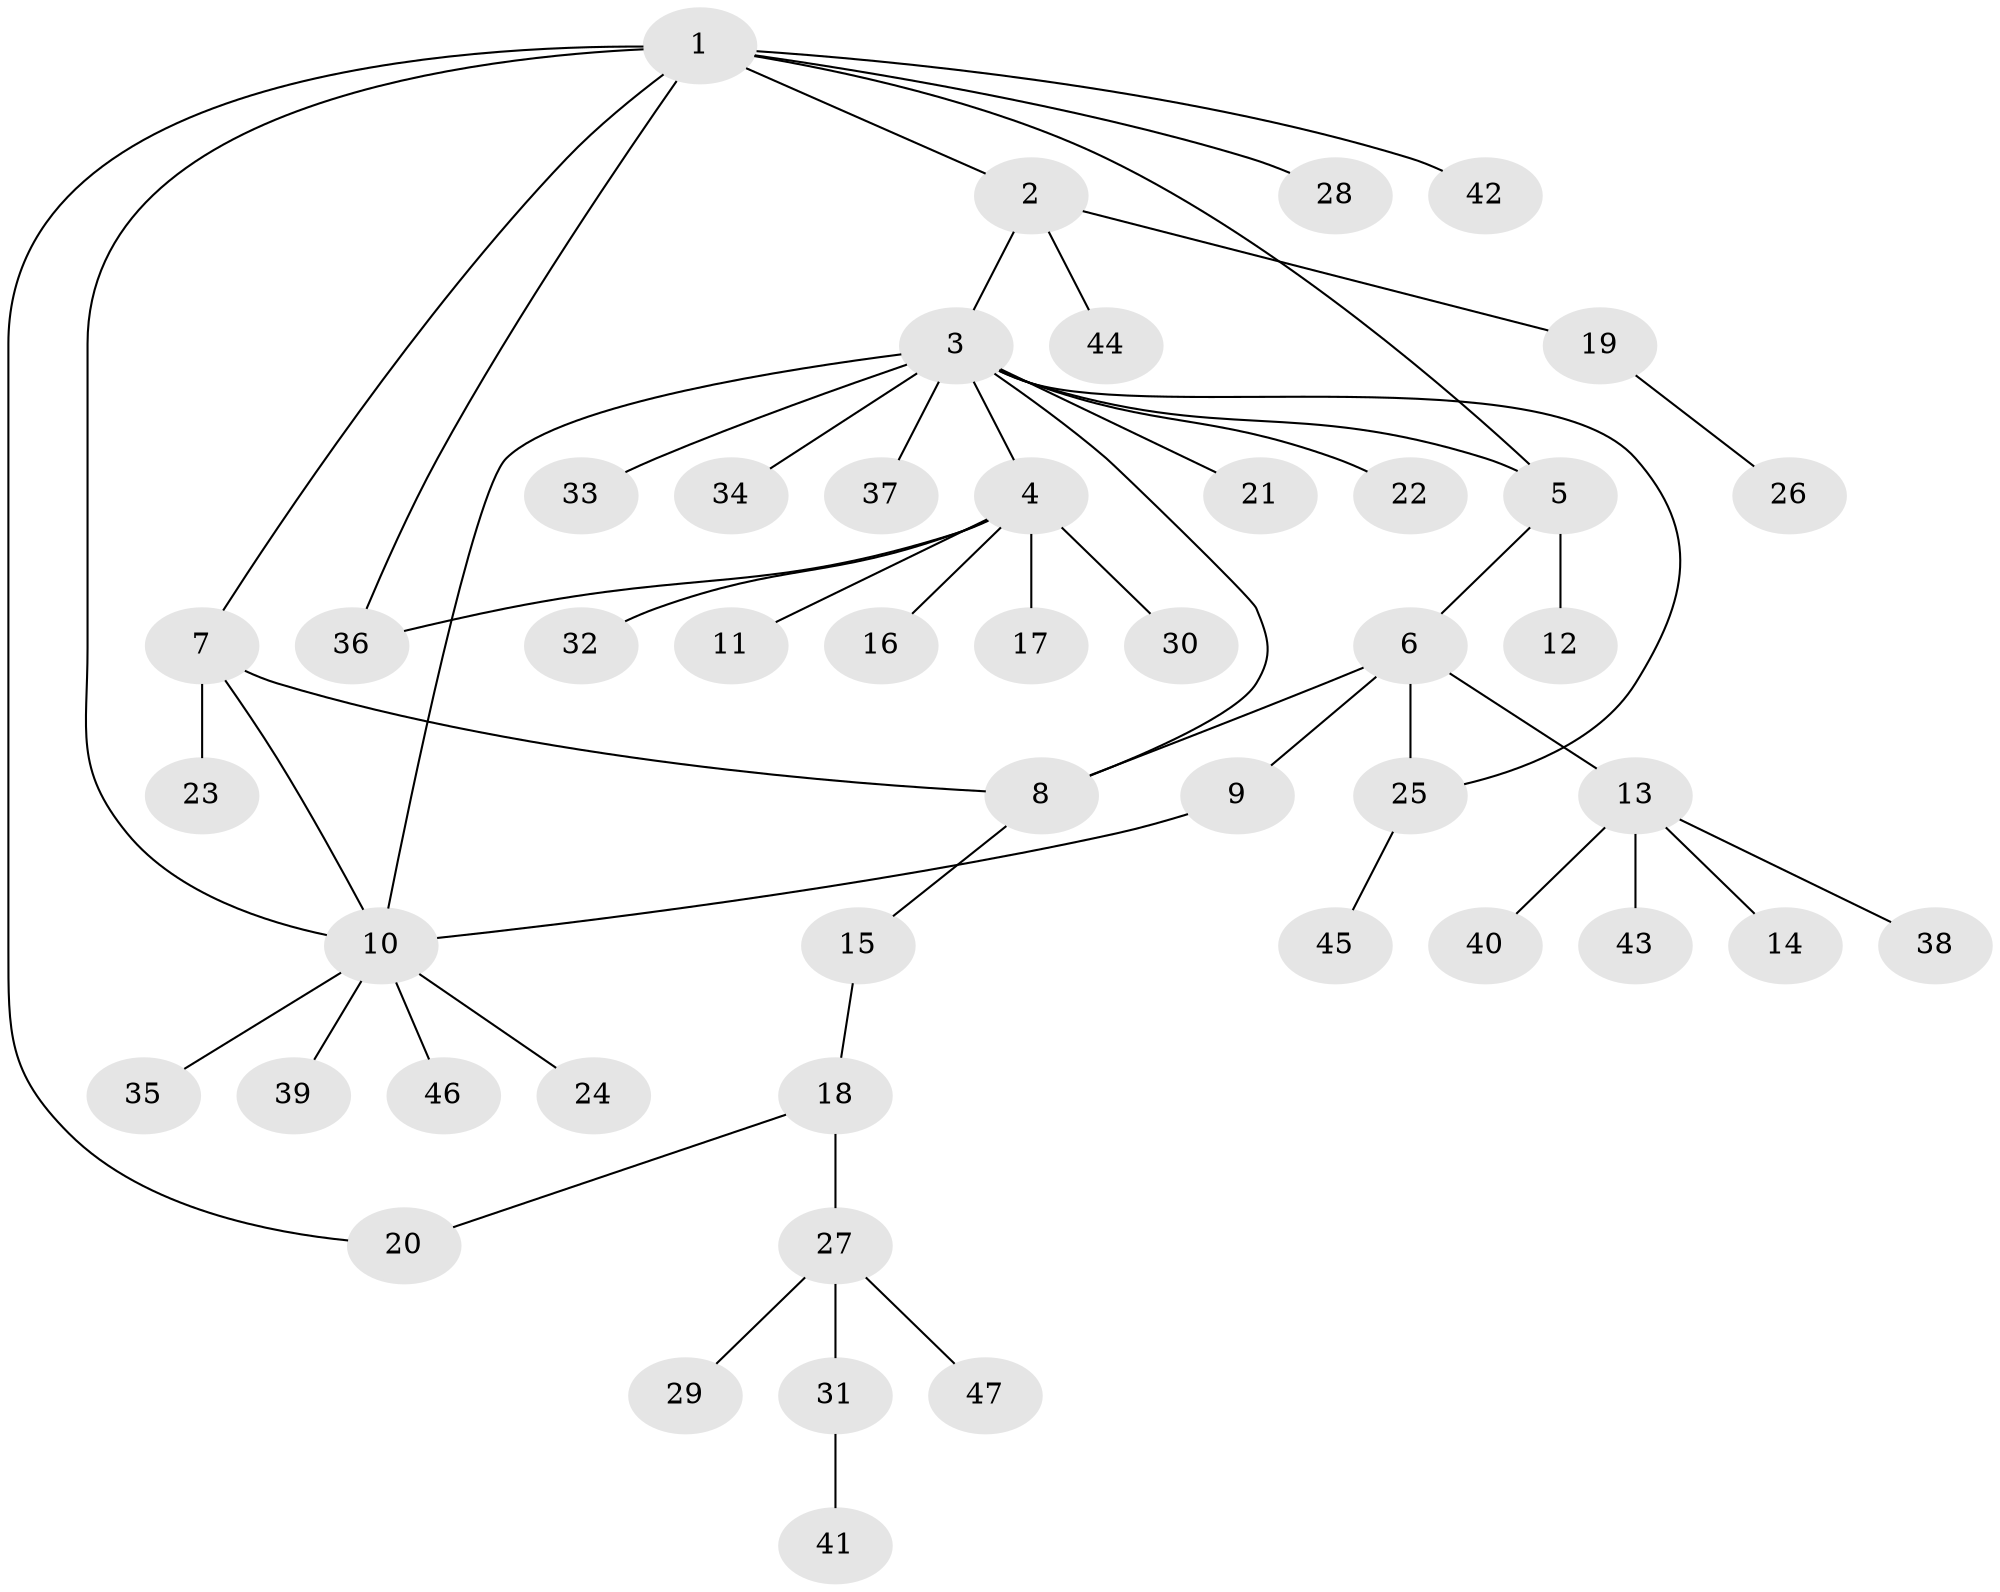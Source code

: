 // coarse degree distribution, {10: 0.05555555555555555, 3: 0.05555555555555555, 6: 0.05555555555555555, 4: 0.05555555555555555, 2: 0.1111111111111111, 7: 0.027777777777777776, 1: 0.6111111111111112, 5: 0.027777777777777776}
// Generated by graph-tools (version 1.1) at 2025/42/03/06/25 10:42:13]
// undirected, 47 vertices, 55 edges
graph export_dot {
graph [start="1"]
  node [color=gray90,style=filled];
  1;
  2;
  3;
  4;
  5;
  6;
  7;
  8;
  9;
  10;
  11;
  12;
  13;
  14;
  15;
  16;
  17;
  18;
  19;
  20;
  21;
  22;
  23;
  24;
  25;
  26;
  27;
  28;
  29;
  30;
  31;
  32;
  33;
  34;
  35;
  36;
  37;
  38;
  39;
  40;
  41;
  42;
  43;
  44;
  45;
  46;
  47;
  1 -- 2;
  1 -- 5;
  1 -- 7;
  1 -- 10;
  1 -- 20;
  1 -- 28;
  1 -- 36;
  1 -- 42;
  2 -- 3;
  2 -- 19;
  2 -- 44;
  3 -- 4;
  3 -- 5;
  3 -- 8;
  3 -- 10;
  3 -- 21;
  3 -- 22;
  3 -- 25;
  3 -- 33;
  3 -- 34;
  3 -- 37;
  4 -- 11;
  4 -- 16;
  4 -- 17;
  4 -- 30;
  4 -- 32;
  4 -- 36;
  5 -- 6;
  5 -- 12;
  6 -- 8;
  6 -- 9;
  6 -- 13;
  6 -- 25;
  7 -- 8;
  7 -- 10;
  7 -- 23;
  8 -- 15;
  9 -- 10;
  10 -- 24;
  10 -- 35;
  10 -- 39;
  10 -- 46;
  13 -- 14;
  13 -- 38;
  13 -- 40;
  13 -- 43;
  15 -- 18;
  18 -- 20;
  18 -- 27;
  19 -- 26;
  25 -- 45;
  27 -- 29;
  27 -- 31;
  27 -- 47;
  31 -- 41;
}
